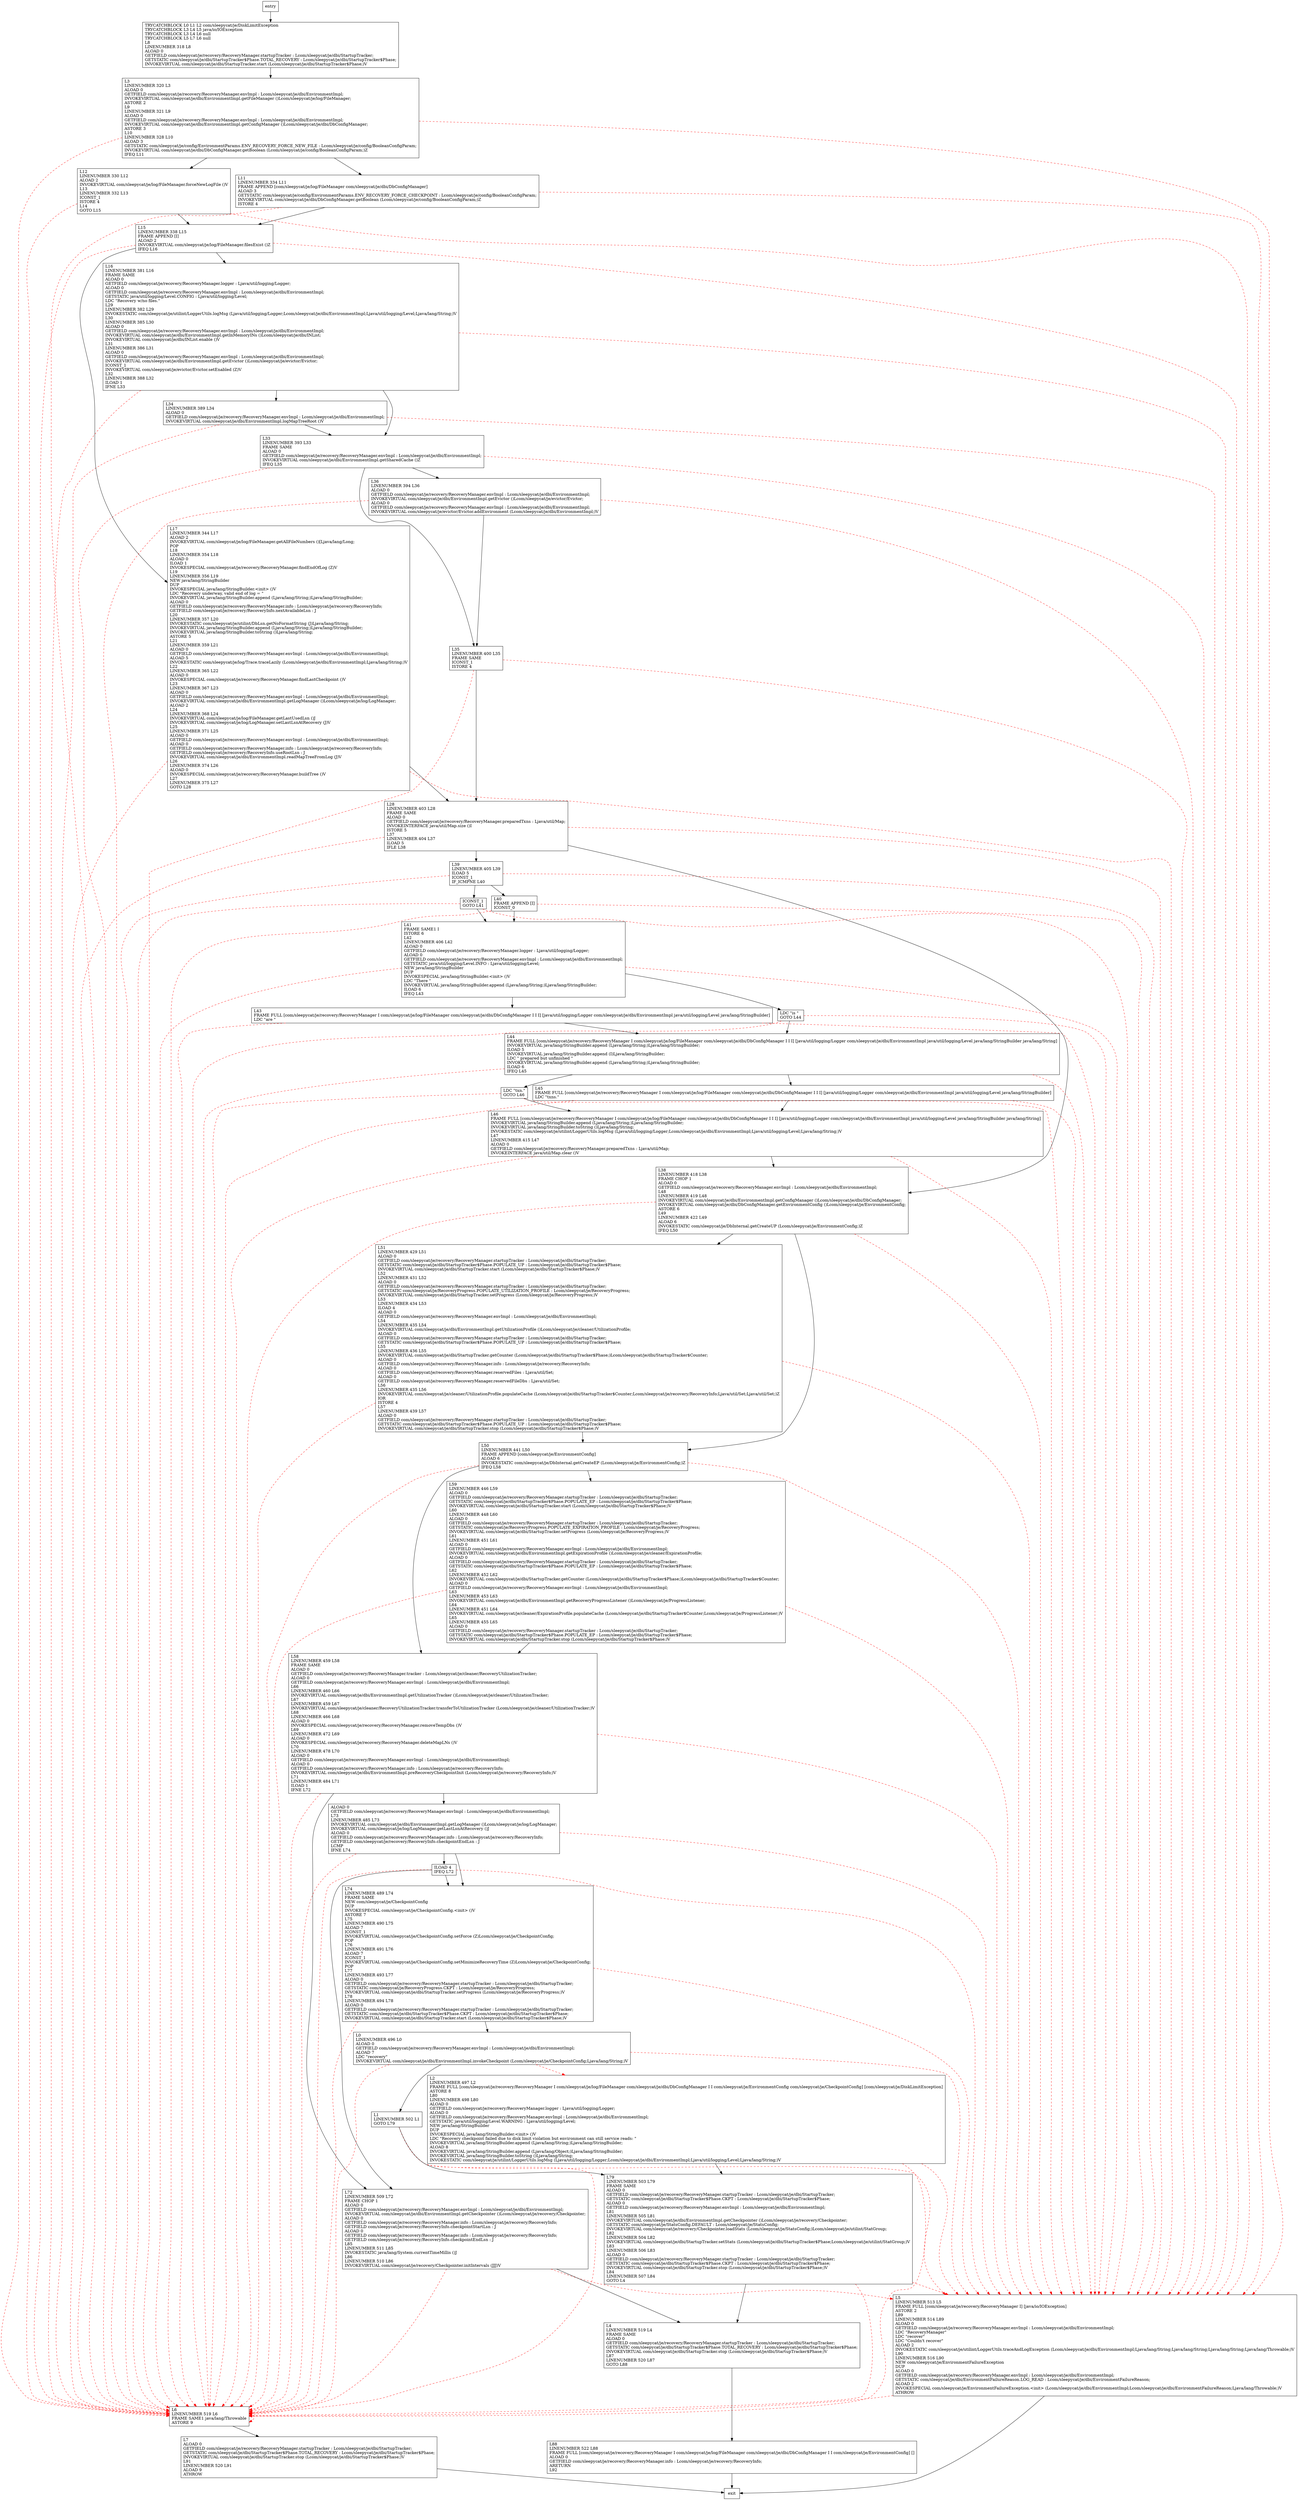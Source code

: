 digraph recover {
node [shape=record];
1801748533 [label="L38\lLINENUMBER 418 L38\lFRAME CHOP 1\lALOAD 0\lGETFIELD com/sleepycat/je/recovery/RecoveryManager.envImpl : Lcom/sleepycat/je/dbi/EnvironmentImpl;\lL48\lLINENUMBER 419 L48\lINVOKEVIRTUAL com/sleepycat/je/dbi/EnvironmentImpl.getConfigManager ()Lcom/sleepycat/je/dbi/DbConfigManager;\lINVOKEVIRTUAL com/sleepycat/je/dbi/DbConfigManager.getEnvironmentConfig ()Lcom/sleepycat/je/EnvironmentConfig;\lASTORE 6\lL49\lLINENUMBER 422 L49\lALOAD 6\lINVOKESTATIC com/sleepycat/je/DbInternal.getCreateUP (Lcom/sleepycat/je/EnvironmentConfig;)Z\lIFEQ L50\l"];
284003187 [label="L43\lFRAME FULL [com/sleepycat/je/recovery/RecoveryManager I com/sleepycat/je/log/FileManager com/sleepycat/je/dbi/DbConfigManager I I I] [java/util/logging/Logger com/sleepycat/je/dbi/EnvironmentImpl java/util/logging/Level java/lang/StringBuilder]\lLDC \"are \"\l"];
125910168 [label="L1\lLINENUMBER 502 L1\lGOTO L79\l"];
1334362845 [label="L40\lFRAME APPEND [I]\lICONST_0\l"];
2139690806 [label="L6\lLINENUMBER 519 L6\lFRAME SAME1 java/lang/Throwable\lASTORE 9\l"];
807857251 [label="L2\lLINENUMBER 497 L2\lFRAME FULL [com/sleepycat/je/recovery/RecoveryManager I com/sleepycat/je/log/FileManager com/sleepycat/je/dbi/DbConfigManager I I com/sleepycat/je/EnvironmentConfig com/sleepycat/je/CheckpointConfig] [com/sleepycat/je/DiskLimitException]\lASTORE 8\lL80\lLINENUMBER 498 L80\lALOAD 0\lGETFIELD com/sleepycat/je/recovery/RecoveryManager.logger : Ljava/util/logging/Logger;\lALOAD 0\lGETFIELD com/sleepycat/je/recovery/RecoveryManager.envImpl : Lcom/sleepycat/je/dbi/EnvironmentImpl;\lGETSTATIC java/util/logging/Level.WARNING : Ljava/util/logging/Level;\lNEW java/lang/StringBuilder\lDUP\lINVOKESPECIAL java/lang/StringBuilder.\<init\> ()V\lLDC \"Recovery checkpoint failed due to disk limit violation but environment can still service reads: \"\lINVOKEVIRTUAL java/lang/StringBuilder.append (Ljava/lang/String;)Ljava/lang/StringBuilder;\lALOAD 8\lINVOKEVIRTUAL java/lang/StringBuilder.append (Ljava/lang/Object;)Ljava/lang/StringBuilder;\lINVOKEVIRTUAL java/lang/StringBuilder.toString ()Ljava/lang/String;\lINVOKESTATIC com/sleepycat/je/utilint/LoggerUtils.logMsg (Ljava/util/logging/Logger;Lcom/sleepycat/je/dbi/EnvironmentImpl;Ljava/util/logging/Level;Ljava/lang/String;)V\l"];
55565931 [label="ILOAD 4\lIFEQ L72\l"];
846839715 [label="L33\lLINENUMBER 393 L33\lFRAME SAME\lALOAD 0\lGETFIELD com/sleepycat/je/recovery/RecoveryManager.envImpl : Lcom/sleepycat/je/dbi/EnvironmentImpl;\lINVOKEVIRTUAL com/sleepycat/je/dbi/EnvironmentImpl.getSharedCache ()Z\lIFEQ L35\l"];
2045325125 [label="L41\lFRAME SAME1 I\lISTORE 6\lL42\lLINENUMBER 406 L42\lALOAD 0\lGETFIELD com/sleepycat/je/recovery/RecoveryManager.logger : Ljava/util/logging/Logger;\lALOAD 0\lGETFIELD com/sleepycat/je/recovery/RecoveryManager.envImpl : Lcom/sleepycat/je/dbi/EnvironmentImpl;\lGETSTATIC java/util/logging/Level.INFO : Ljava/util/logging/Level;\lNEW java/lang/StringBuilder\lDUP\lINVOKESPECIAL java/lang/StringBuilder.\<init\> ()V\lLDC \"There \"\lINVOKEVIRTUAL java/lang/StringBuilder.append (Ljava/lang/String;)Ljava/lang/StringBuilder;\lILOAD 6\lIFEQ L43\l"];
480180168 [label="L51\lLINENUMBER 429 L51\lALOAD 0\lGETFIELD com/sleepycat/je/recovery/RecoveryManager.startupTracker : Lcom/sleepycat/je/dbi/StartupTracker;\lGETSTATIC com/sleepycat/je/dbi/StartupTracker$Phase.POPULATE_UP : Lcom/sleepycat/je/dbi/StartupTracker$Phase;\lINVOKEVIRTUAL com/sleepycat/je/dbi/StartupTracker.start (Lcom/sleepycat/je/dbi/StartupTracker$Phase;)V\lL52\lLINENUMBER 431 L52\lALOAD 0\lGETFIELD com/sleepycat/je/recovery/RecoveryManager.startupTracker : Lcom/sleepycat/je/dbi/StartupTracker;\lGETSTATIC com/sleepycat/je/RecoveryProgress.POPULATE_UTILIZATION_PROFILE : Lcom/sleepycat/je/RecoveryProgress;\lINVOKEVIRTUAL com/sleepycat/je/dbi/StartupTracker.setProgress (Lcom/sleepycat/je/RecoveryProgress;)V\lL53\lLINENUMBER 434 L53\lILOAD 4\lALOAD 0\lGETFIELD com/sleepycat/je/recovery/RecoveryManager.envImpl : Lcom/sleepycat/je/dbi/EnvironmentImpl;\lL54\lLINENUMBER 435 L54\lINVOKEVIRTUAL com/sleepycat/je/dbi/EnvironmentImpl.getUtilizationProfile ()Lcom/sleepycat/je/cleaner/UtilizationProfile;\lALOAD 0\lGETFIELD com/sleepycat/je/recovery/RecoveryManager.startupTracker : Lcom/sleepycat/je/dbi/StartupTracker;\lGETSTATIC com/sleepycat/je/dbi/StartupTracker$Phase.POPULATE_UP : Lcom/sleepycat/je/dbi/StartupTracker$Phase;\lL55\lLINENUMBER 436 L55\lINVOKEVIRTUAL com/sleepycat/je/dbi/StartupTracker.getCounter (Lcom/sleepycat/je/dbi/StartupTracker$Phase;)Lcom/sleepycat/je/dbi/StartupTracker$Counter;\lALOAD 0\lGETFIELD com/sleepycat/je/recovery/RecoveryManager.info : Lcom/sleepycat/je/recovery/RecoveryInfo;\lALOAD 0\lGETFIELD com/sleepycat/je/recovery/RecoveryManager.reservedFiles : Ljava/util/Set;\lALOAD 0\lGETFIELD com/sleepycat/je/recovery/RecoveryManager.reservedFileDbs : Ljava/util/Set;\lL56\lLINENUMBER 435 L56\lINVOKEVIRTUAL com/sleepycat/je/cleaner/UtilizationProfile.populateCache (Lcom/sleepycat/je/dbi/StartupTracker$Counter;Lcom/sleepycat/je/recovery/RecoveryInfo;Ljava/util/Set;Ljava/util/Set;)Z\lIOR\lISTORE 4\lL57\lLINENUMBER 439 L57\lALOAD 0\lGETFIELD com/sleepycat/je/recovery/RecoveryManager.startupTracker : Lcom/sleepycat/je/dbi/StartupTracker;\lGETSTATIC com/sleepycat/je/dbi/StartupTracker$Phase.POPULATE_UP : Lcom/sleepycat/je/dbi/StartupTracker$Phase;\lINVOKEVIRTUAL com/sleepycat/je/dbi/StartupTracker.stop (Lcom/sleepycat/je/dbi/StartupTracker$Phase;)V\l"];
2018224552 [label="L5\lLINENUMBER 513 L5\lFRAME FULL [com/sleepycat/je/recovery/RecoveryManager I] [java/io/IOException]\lASTORE 2\lL89\lLINENUMBER 514 L89\lALOAD 0\lGETFIELD com/sleepycat/je/recovery/RecoveryManager.envImpl : Lcom/sleepycat/je/dbi/EnvironmentImpl;\lLDC \"RecoveryManager\"\lLDC \"recover\"\lLDC \"Couldn't recover\"\lALOAD 2\lINVOKESTATIC com/sleepycat/je/utilint/LoggerUtils.traceAndLogException (Lcom/sleepycat/je/dbi/EnvironmentImpl;Ljava/lang/String;Ljava/lang/String;Ljava/lang/String;Ljava/lang/Throwable;)V\lL90\lLINENUMBER 516 L90\lNEW com/sleepycat/je/EnvironmentFailureException\lDUP\lALOAD 0\lGETFIELD com/sleepycat/je/recovery/RecoveryManager.envImpl : Lcom/sleepycat/je/dbi/EnvironmentImpl;\lGETSTATIC com/sleepycat/je/dbi/EnvironmentFailureReason.LOG_READ : Lcom/sleepycat/je/dbi/EnvironmentFailureReason;\lALOAD 2\lINVOKESPECIAL com/sleepycat/je/EnvironmentFailureException.\<init\> (Lcom/sleepycat/je/dbi/EnvironmentImpl;Lcom/sleepycat/je/dbi/EnvironmentFailureReason;Ljava/lang/Throwable;)V\lATHROW\l"];
814212755 [label="L46\lFRAME FULL [com/sleepycat/je/recovery/RecoveryManager I com/sleepycat/je/log/FileManager com/sleepycat/je/dbi/DbConfigManager I I I] [java/util/logging/Logger com/sleepycat/je/dbi/EnvironmentImpl java/util/logging/Level java/lang/StringBuilder java/lang/String]\lINVOKEVIRTUAL java/lang/StringBuilder.append (Ljava/lang/String;)Ljava/lang/StringBuilder;\lINVOKEVIRTUAL java/lang/StringBuilder.toString ()Ljava/lang/String;\lINVOKESTATIC com/sleepycat/je/utilint/LoggerUtils.logMsg (Ljava/util/logging/Logger;Lcom/sleepycat/je/dbi/EnvironmentImpl;Ljava/util/logging/Level;Ljava/lang/String;)V\lL47\lLINENUMBER 415 L47\lALOAD 0\lGETFIELD com/sleepycat/je/recovery/RecoveryManager.preparedTxns : Ljava/util/Map;\lINVOKEINTERFACE java/util/Map.clear ()V\l"];
940684366 [label="L3\lLINENUMBER 320 L3\lALOAD 0\lGETFIELD com/sleepycat/je/recovery/RecoveryManager.envImpl : Lcom/sleepycat/je/dbi/EnvironmentImpl;\lINVOKEVIRTUAL com/sleepycat/je/dbi/EnvironmentImpl.getFileManager ()Lcom/sleepycat/je/log/FileManager;\lASTORE 2\lL9\lLINENUMBER 321 L9\lALOAD 0\lGETFIELD com/sleepycat/je/recovery/RecoveryManager.envImpl : Lcom/sleepycat/je/dbi/EnvironmentImpl;\lINVOKEVIRTUAL com/sleepycat/je/dbi/EnvironmentImpl.getConfigManager ()Lcom/sleepycat/je/dbi/DbConfigManager;\lASTORE 3\lL10\lLINENUMBER 328 L10\lALOAD 3\lGETSTATIC com/sleepycat/je/config/EnvironmentParams.ENV_RECOVERY_FORCE_NEW_FILE : Lcom/sleepycat/je/config/BooleanConfigParam;\lINVOKEVIRTUAL com/sleepycat/je/dbi/DbConfigManager.getBoolean (Lcom/sleepycat/je/config/BooleanConfigParam;)Z\lIFEQ L11\l"];
910386320 [label="ICONST_1\lGOTO L41\l"];
1618213270 [label="L74\lLINENUMBER 489 L74\lFRAME SAME\lNEW com/sleepycat/je/CheckpointConfig\lDUP\lINVOKESPECIAL com/sleepycat/je/CheckpointConfig.\<init\> ()V\lASTORE 7\lL75\lLINENUMBER 490 L75\lALOAD 7\lICONST_1\lINVOKEVIRTUAL com/sleepycat/je/CheckpointConfig.setForce (Z)Lcom/sleepycat/je/CheckpointConfig;\lPOP\lL76\lLINENUMBER 491 L76\lALOAD 7\lICONST_1\lINVOKEVIRTUAL com/sleepycat/je/CheckpointConfig.setMinimizeRecoveryTime (Z)Lcom/sleepycat/je/CheckpointConfig;\lPOP\lL77\lLINENUMBER 493 L77\lALOAD 0\lGETFIELD com/sleepycat/je/recovery/RecoveryManager.startupTracker : Lcom/sleepycat/je/dbi/StartupTracker;\lGETSTATIC com/sleepycat/je/RecoveryProgress.CKPT : Lcom/sleepycat/je/RecoveryProgress;\lINVOKEVIRTUAL com/sleepycat/je/dbi/StartupTracker.setProgress (Lcom/sleepycat/je/RecoveryProgress;)V\lL78\lLINENUMBER 494 L78\lALOAD 0\lGETFIELD com/sleepycat/je/recovery/RecoveryManager.startupTracker : Lcom/sleepycat/je/dbi/StartupTracker;\lGETSTATIC com/sleepycat/je/dbi/StartupTracker$Phase.CKPT : Lcom/sleepycat/je/dbi/StartupTracker$Phase;\lINVOKEVIRTUAL com/sleepycat/je/dbi/StartupTracker.start (Lcom/sleepycat/je/dbi/StartupTracker$Phase;)V\l"];
1242529613 [label="L7\lALOAD 0\lGETFIELD com/sleepycat/je/recovery/RecoveryManager.startupTracker : Lcom/sleepycat/je/dbi/StartupTracker;\lGETSTATIC com/sleepycat/je/dbi/StartupTracker$Phase.TOTAL_RECOVERY : Lcom/sleepycat/je/dbi/StartupTracker$Phase;\lINVOKEVIRTUAL com/sleepycat/je/dbi/StartupTracker.stop (Lcom/sleepycat/je/dbi/StartupTracker$Phase;)V\lL91\lLINENUMBER 520 L91\lALOAD 9\lATHROW\l"];
32019436 [label="L50\lLINENUMBER 441 L50\lFRAME APPEND [com/sleepycat/je/EnvironmentConfig]\lALOAD 6\lINVOKESTATIC com/sleepycat/je/DbInternal.getCreateEP (Lcom/sleepycat/je/EnvironmentConfig;)Z\lIFEQ L58\l"];
681857029 [label="L58\lLINENUMBER 459 L58\lFRAME SAME\lALOAD 0\lGETFIELD com/sleepycat/je/recovery/RecoveryManager.tracker : Lcom/sleepycat/je/cleaner/RecoveryUtilizationTracker;\lALOAD 0\lGETFIELD com/sleepycat/je/recovery/RecoveryManager.envImpl : Lcom/sleepycat/je/dbi/EnvironmentImpl;\lL66\lLINENUMBER 460 L66\lINVOKEVIRTUAL com/sleepycat/je/dbi/EnvironmentImpl.getUtilizationTracker ()Lcom/sleepycat/je/cleaner/UtilizationTracker;\lL67\lLINENUMBER 459 L67\lINVOKEVIRTUAL com/sleepycat/je/cleaner/RecoveryUtilizationTracker.transferToUtilizationTracker (Lcom/sleepycat/je/cleaner/UtilizationTracker;)V\lL68\lLINENUMBER 466 L68\lALOAD 0\lINVOKESPECIAL com/sleepycat/je/recovery/RecoveryManager.removeTempDbs ()V\lL69\lLINENUMBER 472 L69\lALOAD 0\lINVOKESPECIAL com/sleepycat/je/recovery/RecoveryManager.deleteMapLNs ()V\lL70\lLINENUMBER 478 L70\lALOAD 0\lGETFIELD com/sleepycat/je/recovery/RecoveryManager.envImpl : Lcom/sleepycat/je/dbi/EnvironmentImpl;\lALOAD 0\lGETFIELD com/sleepycat/je/recovery/RecoveryManager.info : Lcom/sleepycat/je/recovery/RecoveryInfo;\lINVOKEVIRTUAL com/sleepycat/je/dbi/EnvironmentImpl.preRecoveryCheckpointInit (Lcom/sleepycat/je/recovery/RecoveryInfo;)V\lL71\lLINENUMBER 484 L71\lILOAD 1\lIFNE L72\l"];
1655314432 [label="L72\lLINENUMBER 509 L72\lFRAME CHOP 1\lALOAD 0\lGETFIELD com/sleepycat/je/recovery/RecoveryManager.envImpl : Lcom/sleepycat/je/dbi/EnvironmentImpl;\lINVOKEVIRTUAL com/sleepycat/je/dbi/EnvironmentImpl.getCheckpointer ()Lcom/sleepycat/je/recovery/Checkpointer;\lALOAD 0\lGETFIELD com/sleepycat/je/recovery/RecoveryManager.info : Lcom/sleepycat/je/recovery/RecoveryInfo;\lGETFIELD com/sleepycat/je/recovery/RecoveryInfo.checkpointStartLsn : J\lALOAD 0\lGETFIELD com/sleepycat/je/recovery/RecoveryManager.info : Lcom/sleepycat/je/recovery/RecoveryInfo;\lGETFIELD com/sleepycat/je/recovery/RecoveryInfo.checkpointEndLsn : J\lL85\lLINENUMBER 511 L85\lINVOKESTATIC java/lang/System.currentTimeMillis ()J\lL86\lLINENUMBER 510 L86\lINVOKEVIRTUAL com/sleepycat/je/recovery/Checkpointer.initIntervals (JJJ)V\l"];
1013862950 [label="L0\lLINENUMBER 496 L0\lALOAD 0\lGETFIELD com/sleepycat/je/recovery/RecoveryManager.envImpl : Lcom/sleepycat/je/dbi/EnvironmentImpl;\lALOAD 7\lLDC \"recovery\"\lINVOKEVIRTUAL com/sleepycat/je/dbi/EnvironmentImpl.invokeCheckpoint (Lcom/sleepycat/je/CheckpointConfig;Ljava/lang/String;)V\l"];
1981824520 [label="L4\lLINENUMBER 519 L4\lFRAME SAME\lALOAD 0\lGETFIELD com/sleepycat/je/recovery/RecoveryManager.startupTracker : Lcom/sleepycat/je/dbi/StartupTracker;\lGETSTATIC com/sleepycat/je/dbi/StartupTracker$Phase.TOTAL_RECOVERY : Lcom/sleepycat/je/dbi/StartupTracker$Phase;\lINVOKEVIRTUAL com/sleepycat/je/dbi/StartupTracker.stop (Lcom/sleepycat/je/dbi/StartupTracker$Phase;)V\lL87\lLINENUMBER 520 L87\lGOTO L88\l"];
1852869667 [label="L34\lLINENUMBER 389 L34\lALOAD 0\lGETFIELD com/sleepycat/je/recovery/RecoveryManager.envImpl : Lcom/sleepycat/je/dbi/EnvironmentImpl;\lINVOKEVIRTUAL com/sleepycat/je/dbi/EnvironmentImpl.logMapTreeRoot ()V\l"];
427441561 [label="LDC \"is \"\lGOTO L44\l"];
655919356 [label="L59\lLINENUMBER 446 L59\lALOAD 0\lGETFIELD com/sleepycat/je/recovery/RecoveryManager.startupTracker : Lcom/sleepycat/je/dbi/StartupTracker;\lGETSTATIC com/sleepycat/je/dbi/StartupTracker$Phase.POPULATE_EP : Lcom/sleepycat/je/dbi/StartupTracker$Phase;\lINVOKEVIRTUAL com/sleepycat/je/dbi/StartupTracker.start (Lcom/sleepycat/je/dbi/StartupTracker$Phase;)V\lL60\lLINENUMBER 448 L60\lALOAD 0\lGETFIELD com/sleepycat/je/recovery/RecoveryManager.startupTracker : Lcom/sleepycat/je/dbi/StartupTracker;\lGETSTATIC com/sleepycat/je/RecoveryProgress.POPULATE_EXPIRATION_PROFILE : Lcom/sleepycat/je/RecoveryProgress;\lINVOKEVIRTUAL com/sleepycat/je/dbi/StartupTracker.setProgress (Lcom/sleepycat/je/RecoveryProgress;)V\lL61\lLINENUMBER 451 L61\lALOAD 0\lGETFIELD com/sleepycat/je/recovery/RecoveryManager.envImpl : Lcom/sleepycat/je/dbi/EnvironmentImpl;\lINVOKEVIRTUAL com/sleepycat/je/dbi/EnvironmentImpl.getExpirationProfile ()Lcom/sleepycat/je/cleaner/ExpirationProfile;\lALOAD 0\lGETFIELD com/sleepycat/je/recovery/RecoveryManager.startupTracker : Lcom/sleepycat/je/dbi/StartupTracker;\lGETSTATIC com/sleepycat/je/dbi/StartupTracker$Phase.POPULATE_EP : Lcom/sleepycat/je/dbi/StartupTracker$Phase;\lL62\lLINENUMBER 452 L62\lINVOKEVIRTUAL com/sleepycat/je/dbi/StartupTracker.getCounter (Lcom/sleepycat/je/dbi/StartupTracker$Phase;)Lcom/sleepycat/je/dbi/StartupTracker$Counter;\lALOAD 0\lGETFIELD com/sleepycat/je/recovery/RecoveryManager.envImpl : Lcom/sleepycat/je/dbi/EnvironmentImpl;\lL63\lLINENUMBER 453 L63\lINVOKEVIRTUAL com/sleepycat/je/dbi/EnvironmentImpl.getRecoveryProgressListener ()Lcom/sleepycat/je/ProgressListener;\lL64\lLINENUMBER 451 L64\lINVOKEVIRTUAL com/sleepycat/je/cleaner/ExpirationProfile.populateCache (Lcom/sleepycat/je/dbi/StartupTracker$Counter;Lcom/sleepycat/je/ProgressListener;)V\lL65\lLINENUMBER 455 L65\lALOAD 0\lGETFIELD com/sleepycat/je/recovery/RecoveryManager.startupTracker : Lcom/sleepycat/je/dbi/StartupTracker;\lGETSTATIC com/sleepycat/je/dbi/StartupTracker$Phase.POPULATE_EP : Lcom/sleepycat/je/dbi/StartupTracker$Phase;\lINVOKEVIRTUAL com/sleepycat/je/dbi/StartupTracker.stop (Lcom/sleepycat/je/dbi/StartupTracker$Phase;)V\l"];
303643313 [label="L35\lLINENUMBER 400 L35\lFRAME SAME\lICONST_1\lISTORE 4\l"];
1700311838 [label="L17\lLINENUMBER 344 L17\lALOAD 2\lINVOKEVIRTUAL com/sleepycat/je/log/FileManager.getAllFileNumbers ()[Ljava/lang/Long;\lPOP\lL18\lLINENUMBER 354 L18\lALOAD 0\lILOAD 1\lINVOKESPECIAL com/sleepycat/je/recovery/RecoveryManager.findEndOfLog (Z)V\lL19\lLINENUMBER 356 L19\lNEW java/lang/StringBuilder\lDUP\lINVOKESPECIAL java/lang/StringBuilder.\<init\> ()V\lLDC \"Recovery underway, valid end of log = \"\lINVOKEVIRTUAL java/lang/StringBuilder.append (Ljava/lang/String;)Ljava/lang/StringBuilder;\lALOAD 0\lGETFIELD com/sleepycat/je/recovery/RecoveryManager.info : Lcom/sleepycat/je/recovery/RecoveryInfo;\lGETFIELD com/sleepycat/je/recovery/RecoveryInfo.nextAvailableLsn : J\lL20\lLINENUMBER 357 L20\lINVOKESTATIC com/sleepycat/je/utilint/DbLsn.getNoFormatString (J)Ljava/lang/String;\lINVOKEVIRTUAL java/lang/StringBuilder.append (Ljava/lang/String;)Ljava/lang/StringBuilder;\lINVOKEVIRTUAL java/lang/StringBuilder.toString ()Ljava/lang/String;\lASTORE 5\lL21\lLINENUMBER 359 L21\lALOAD 0\lGETFIELD com/sleepycat/je/recovery/RecoveryManager.envImpl : Lcom/sleepycat/je/dbi/EnvironmentImpl;\lALOAD 5\lINVOKESTATIC com/sleepycat/je/log/Trace.traceLazily (Lcom/sleepycat/je/dbi/EnvironmentImpl;Ljava/lang/String;)V\lL22\lLINENUMBER 365 L22\lALOAD 0\lINVOKESPECIAL com/sleepycat/je/recovery/RecoveryManager.findLastCheckpoint ()V\lL23\lLINENUMBER 367 L23\lALOAD 0\lGETFIELD com/sleepycat/je/recovery/RecoveryManager.envImpl : Lcom/sleepycat/je/dbi/EnvironmentImpl;\lINVOKEVIRTUAL com/sleepycat/je/dbi/EnvironmentImpl.getLogManager ()Lcom/sleepycat/je/log/LogManager;\lALOAD 2\lL24\lLINENUMBER 368 L24\lINVOKEVIRTUAL com/sleepycat/je/log/FileManager.getLastUsedLsn ()J\lINVOKEVIRTUAL com/sleepycat/je/log/LogManager.setLastLsnAtRecovery (J)V\lL25\lLINENUMBER 371 L25\lALOAD 0\lGETFIELD com/sleepycat/je/recovery/RecoveryManager.envImpl : Lcom/sleepycat/je/dbi/EnvironmentImpl;\lALOAD 0\lGETFIELD com/sleepycat/je/recovery/RecoveryManager.info : Lcom/sleepycat/je/recovery/RecoveryInfo;\lGETFIELD com/sleepycat/je/recovery/RecoveryInfo.useRootLsn : J\lINVOKEVIRTUAL com/sleepycat/je/dbi/EnvironmentImpl.readMapTreeFromLog (J)V\lL26\lLINENUMBER 374 L26\lALOAD 0\lINVOKESPECIAL com/sleepycat/je/recovery/RecoveryManager.buildTree ()V\lL27\lLINENUMBER 375 L27\lGOTO L28\l"];
632664408 [label="TRYCATCHBLOCK L0 L1 L2 com/sleepycat/je/DiskLimitException\lTRYCATCHBLOCK L3 L4 L5 java/io/IOException\lTRYCATCHBLOCK L3 L4 L6 null\lTRYCATCHBLOCK L5 L7 L6 null\lL8\lLINENUMBER 318 L8\lALOAD 0\lGETFIELD com/sleepycat/je/recovery/RecoveryManager.startupTracker : Lcom/sleepycat/je/dbi/StartupTracker;\lGETSTATIC com/sleepycat/je/dbi/StartupTracker$Phase.TOTAL_RECOVERY : Lcom/sleepycat/je/dbi/StartupTracker$Phase;\lINVOKEVIRTUAL com/sleepycat/je/dbi/StartupTracker.start (Lcom/sleepycat/je/dbi/StartupTracker$Phase;)V\l"];
68366086 [label="LDC \"txn.\"\lGOTO L46\l"];
337624669 [label="L39\lLINENUMBER 405 L39\lILOAD 5\lICONST_1\lIF_ICMPNE L40\l"];
1378588544 [label="L79\lLINENUMBER 503 L79\lFRAME SAME\lALOAD 0\lGETFIELD com/sleepycat/je/recovery/RecoveryManager.startupTracker : Lcom/sleepycat/je/dbi/StartupTracker;\lGETSTATIC com/sleepycat/je/dbi/StartupTracker$Phase.CKPT : Lcom/sleepycat/je/dbi/StartupTracker$Phase;\lALOAD 0\lGETFIELD com/sleepycat/je/recovery/RecoveryManager.envImpl : Lcom/sleepycat/je/dbi/EnvironmentImpl;\lL81\lLINENUMBER 505 L81\lINVOKEVIRTUAL com/sleepycat/je/dbi/EnvironmentImpl.getCheckpointer ()Lcom/sleepycat/je/recovery/Checkpointer;\lGETSTATIC com/sleepycat/je/StatsConfig.DEFAULT : Lcom/sleepycat/je/StatsConfig;\lINVOKEVIRTUAL com/sleepycat/je/recovery/Checkpointer.loadStats (Lcom/sleepycat/je/StatsConfig;)Lcom/sleepycat/je/utilint/StatGroup;\lL82\lLINENUMBER 504 L82\lINVOKEVIRTUAL com/sleepycat/je/dbi/StartupTracker.setStats (Lcom/sleepycat/je/dbi/StartupTracker$Phase;Lcom/sleepycat/je/utilint/StatGroup;)V\lL83\lLINENUMBER 506 L83\lALOAD 0\lGETFIELD com/sleepycat/je/recovery/RecoveryManager.startupTracker : Lcom/sleepycat/je/dbi/StartupTracker;\lGETSTATIC com/sleepycat/je/dbi/StartupTracker$Phase.CKPT : Lcom/sleepycat/je/dbi/StartupTracker$Phase;\lINVOKEVIRTUAL com/sleepycat/je/dbi/StartupTracker.stop (Lcom/sleepycat/je/dbi/StartupTracker$Phase;)V\lL84\lLINENUMBER 507 L84\lGOTO L4\l"];
508056501 [label="L16\lLINENUMBER 381 L16\lFRAME SAME\lALOAD 0\lGETFIELD com/sleepycat/je/recovery/RecoveryManager.logger : Ljava/util/logging/Logger;\lALOAD 0\lGETFIELD com/sleepycat/je/recovery/RecoveryManager.envImpl : Lcom/sleepycat/je/dbi/EnvironmentImpl;\lGETSTATIC java/util/logging/Level.CONFIG : Ljava/util/logging/Level;\lLDC \"Recovery w/no files.\"\lL29\lLINENUMBER 382 L29\lINVOKESTATIC com/sleepycat/je/utilint/LoggerUtils.logMsg (Ljava/util/logging/Logger;Lcom/sleepycat/je/dbi/EnvironmentImpl;Ljava/util/logging/Level;Ljava/lang/String;)V\lL30\lLINENUMBER 385 L30\lALOAD 0\lGETFIELD com/sleepycat/je/recovery/RecoveryManager.envImpl : Lcom/sleepycat/je/dbi/EnvironmentImpl;\lINVOKEVIRTUAL com/sleepycat/je/dbi/EnvironmentImpl.getInMemoryINs ()Lcom/sleepycat/je/dbi/INList;\lINVOKEVIRTUAL com/sleepycat/je/dbi/INList.enable ()V\lL31\lLINENUMBER 386 L31\lALOAD 0\lGETFIELD com/sleepycat/je/recovery/RecoveryManager.envImpl : Lcom/sleepycat/je/dbi/EnvironmentImpl;\lINVOKEVIRTUAL com/sleepycat/je/dbi/EnvironmentImpl.getEvictor ()Lcom/sleepycat/je/evictor/Evictor;\lICONST_1\lINVOKEVIRTUAL com/sleepycat/je/evictor/Evictor.setEnabled (Z)V\lL32\lLINENUMBER 388 L32\lILOAD 1\lIFNE L33\l"];
789361678 [label="L15\lLINENUMBER 338 L15\lFRAME APPEND [I]\lALOAD 2\lINVOKEVIRTUAL com/sleepycat/je/log/FileManager.filesExist ()Z\lIFEQ L16\l"];
165774122 [label="ALOAD 0\lGETFIELD com/sleepycat/je/recovery/RecoveryManager.envImpl : Lcom/sleepycat/je/dbi/EnvironmentImpl;\lL73\lLINENUMBER 485 L73\lINVOKEVIRTUAL com/sleepycat/je/dbi/EnvironmentImpl.getLogManager ()Lcom/sleepycat/je/log/LogManager;\lINVOKEVIRTUAL com/sleepycat/je/log/LogManager.getLastLsnAtRecovery ()J\lALOAD 0\lGETFIELD com/sleepycat/je/recovery/RecoveryManager.info : Lcom/sleepycat/je/recovery/RecoveryInfo;\lGETFIELD com/sleepycat/je/recovery/RecoveryInfo.checkpointEndLsn : J\lLCMP\lIFNE L74\l"];
18814369 [label="L36\lLINENUMBER 394 L36\lALOAD 0\lGETFIELD com/sleepycat/je/recovery/RecoveryManager.envImpl : Lcom/sleepycat/je/dbi/EnvironmentImpl;\lINVOKEVIRTUAL com/sleepycat/je/dbi/EnvironmentImpl.getEvictor ()Lcom/sleepycat/je/evictor/Evictor;\lALOAD 0\lGETFIELD com/sleepycat/je/recovery/RecoveryManager.envImpl : Lcom/sleepycat/je/dbi/EnvironmentImpl;\lINVOKEVIRTUAL com/sleepycat/je/evictor/Evictor.addEnvironment (Lcom/sleepycat/je/dbi/EnvironmentImpl;)V\l"];
1034471546 [label="L11\lLINENUMBER 334 L11\lFRAME APPEND [com/sleepycat/je/log/FileManager com/sleepycat/je/dbi/DbConfigManager]\lALOAD 3\lGETSTATIC com/sleepycat/je/config/EnvironmentParams.ENV_RECOVERY_FORCE_CHECKPOINT : Lcom/sleepycat/je/config/BooleanConfigParam;\lINVOKEVIRTUAL com/sleepycat/je/dbi/DbConfigManager.getBoolean (Lcom/sleepycat/je/config/BooleanConfigParam;)Z\lISTORE 4\l"];
613871739 [label="L28\lLINENUMBER 403 L28\lFRAME SAME\lALOAD 0\lGETFIELD com/sleepycat/je/recovery/RecoveryManager.preparedTxns : Ljava/util/Map;\lINVOKEINTERFACE java/util/Map.size ()I\lISTORE 5\lL37\lLINENUMBER 404 L37\lILOAD 5\lIFLE L38\l"];
2027526884 [label="L45\lFRAME FULL [com/sleepycat/je/recovery/RecoveryManager I com/sleepycat/je/log/FileManager com/sleepycat/je/dbi/DbConfigManager I I I] [java/util/logging/Logger com/sleepycat/je/dbi/EnvironmentImpl java/util/logging/Level java/lang/StringBuilder]\lLDC \"txns.\"\l"];
875609538 [label="L44\lFRAME FULL [com/sleepycat/je/recovery/RecoveryManager I com/sleepycat/je/log/FileManager com/sleepycat/je/dbi/DbConfigManager I I I] [java/util/logging/Logger com/sleepycat/je/dbi/EnvironmentImpl java/util/logging/Level java/lang/StringBuilder java/lang/String]\lINVOKEVIRTUAL java/lang/StringBuilder.append (Ljava/lang/String;)Ljava/lang/StringBuilder;\lILOAD 5\lINVOKEVIRTUAL java/lang/StringBuilder.append (I)Ljava/lang/StringBuilder;\lLDC \" prepared but unfinished \"\lINVOKEVIRTUAL java/lang/StringBuilder.append (Ljava/lang/String;)Ljava/lang/StringBuilder;\lILOAD 6\lIFEQ L45\l"];
411775118 [label="L12\lLINENUMBER 330 L12\lALOAD 2\lINVOKEVIRTUAL com/sleepycat/je/log/FileManager.forceNewLogFile ()V\lL13\lLINENUMBER 332 L13\lICONST_1\lISTORE 4\lL14\lGOTO L15\l"];
1473685052 [label="L88\lLINENUMBER 522 L88\lFRAME FULL [com/sleepycat/je/recovery/RecoveryManager I com/sleepycat/je/log/FileManager com/sleepycat/je/dbi/DbConfigManager I I com/sleepycat/je/EnvironmentConfig] []\lALOAD 0\lGETFIELD com/sleepycat/je/recovery/RecoveryManager.info : Lcom/sleepycat/je/recovery/RecoveryInfo;\lARETURN\lL92\l"];
entry;
exit;
1801748533 -> 2139690806 [style=dashed, color=red]
1801748533 -> 32019436
1801748533 -> 480180168
1801748533 -> 2018224552 [style=dashed, color=red]
284003187 -> 2139690806 [style=dashed, color=red]
284003187 -> 875609538
284003187 -> 2018224552 [style=dashed, color=red]
125910168 -> 2139690806 [style=dashed, color=red]
125910168 -> 1378588544
125910168 -> 2018224552 [style=dashed, color=red]
1334362845 -> 2139690806 [style=dashed, color=red]
1334362845 -> 2045325125
1334362845 -> 2018224552 [style=dashed, color=red]
2139690806 -> 1242529613
2139690806 -> 2139690806 [style=dashed, color=red]
807857251 -> 2139690806 [style=dashed, color=red]
807857251 -> 1378588544
807857251 -> 2018224552 [style=dashed, color=red]
55565931 -> 1618213270
55565931 -> 2139690806 [style=dashed, color=red]
55565931 -> 1655314432
55565931 -> 2018224552 [style=dashed, color=red]
846839715 -> 18814369
846839715 -> 303643313
846839715 -> 2139690806 [style=dashed, color=red]
846839715 -> 2018224552 [style=dashed, color=red]
2045325125 -> 284003187
2045325125 -> 2139690806 [style=dashed, color=red]
2045325125 -> 2018224552 [style=dashed, color=red]
2045325125 -> 427441561
480180168 -> 2139690806 [style=dashed, color=red]
480180168 -> 32019436
480180168 -> 2018224552 [style=dashed, color=red]
2018224552 -> exit
2018224552 -> 2139690806 [style=dashed, color=red]
814212755 -> 1801748533
814212755 -> 2139690806 [style=dashed, color=red]
814212755 -> 2018224552 [style=dashed, color=red]
940684366 -> 1034471546
940684366 -> 2139690806 [style=dashed, color=red]
940684366 -> 411775118
940684366 -> 2018224552 [style=dashed, color=red]
910386320 -> 2139690806 [style=dashed, color=red]
910386320 -> 2045325125
910386320 -> 2018224552 [style=dashed, color=red]
1618213270 -> 2139690806 [style=dashed, color=red]
1618213270 -> 1013862950
1618213270 -> 2018224552 [style=dashed, color=red]
1242529613 -> exit
32019436 -> 655919356
32019436 -> 2139690806 [style=dashed, color=red]
32019436 -> 681857029
32019436 -> 2018224552 [style=dashed, color=red]
681857029 -> 165774122
681857029 -> 2139690806 [style=dashed, color=red]
681857029 -> 1655314432
681857029 -> 2018224552 [style=dashed, color=red]
1655314432 -> 2139690806 [style=dashed, color=red]
1655314432 -> 1981824520
1655314432 -> 2018224552 [style=dashed, color=red]
1013862950 -> 125910168
1013862950 -> 2139690806 [style=dashed, color=red]
1013862950 -> 807857251 [style=dashed, color=red]
1013862950 -> 2018224552 [style=dashed, color=red]
1981824520 -> 1473685052
1852869667 -> 2139690806 [style=dashed, color=red]
1852869667 -> 846839715
1852869667 -> 2018224552 [style=dashed, color=red]
427441561 -> 2139690806 [style=dashed, color=red]
427441561 -> 875609538
427441561 -> 2018224552 [style=dashed, color=red]
655919356 -> 2139690806 [style=dashed, color=red]
655919356 -> 681857029
655919356 -> 2018224552 [style=dashed, color=red]
303643313 -> 2139690806 [style=dashed, color=red]
303643313 -> 613871739
303643313 -> 2018224552 [style=dashed, color=red]
1700311838 -> 2139690806 [style=dashed, color=red]
1700311838 -> 613871739
1700311838 -> 2018224552 [style=dashed, color=red]
632664408 -> 940684366
68366086 -> 2139690806 [style=dashed, color=red]
68366086 -> 814212755
68366086 -> 2018224552 [style=dashed, color=red]
337624669 -> 1334362845
337624669 -> 2139690806 [style=dashed, color=red]
337624669 -> 2018224552 [style=dashed, color=red]
337624669 -> 910386320
1378588544 -> 2139690806 [style=dashed, color=red]
1378588544 -> 1981824520
1378588544 -> 2018224552 [style=dashed, color=red]
508056501 -> 2139690806 [style=dashed, color=red]
508056501 -> 846839715
508056501 -> 2018224552 [style=dashed, color=red]
508056501 -> 1852869667
entry -> 632664408
789361678 -> 1700311838
789361678 -> 2139690806 [style=dashed, color=red]
789361678 -> 2018224552 [style=dashed, color=red]
789361678 -> 508056501
165774122 -> 1618213270
165774122 -> 2139690806 [style=dashed, color=red]
165774122 -> 55565931
165774122 -> 2018224552 [style=dashed, color=red]
18814369 -> 303643313
18814369 -> 2139690806 [style=dashed, color=red]
18814369 -> 2018224552 [style=dashed, color=red]
1034471546 -> 789361678
1034471546 -> 2139690806 [style=dashed, color=red]
1034471546 -> 2018224552 [style=dashed, color=red]
613871739 -> 1801748533
613871739 -> 2139690806 [style=dashed, color=red]
613871739 -> 337624669
613871739 -> 2018224552 [style=dashed, color=red]
2027526884 -> 2139690806 [style=dashed, color=red]
2027526884 -> 814212755
2027526884 -> 2018224552 [style=dashed, color=red]
875609538 -> 2139690806 [style=dashed, color=red]
875609538 -> 2027526884
875609538 -> 68366086
875609538 -> 2018224552 [style=dashed, color=red]
411775118 -> 789361678
411775118 -> 2139690806 [style=dashed, color=red]
411775118 -> 2018224552 [style=dashed, color=red]
1473685052 -> exit
}
